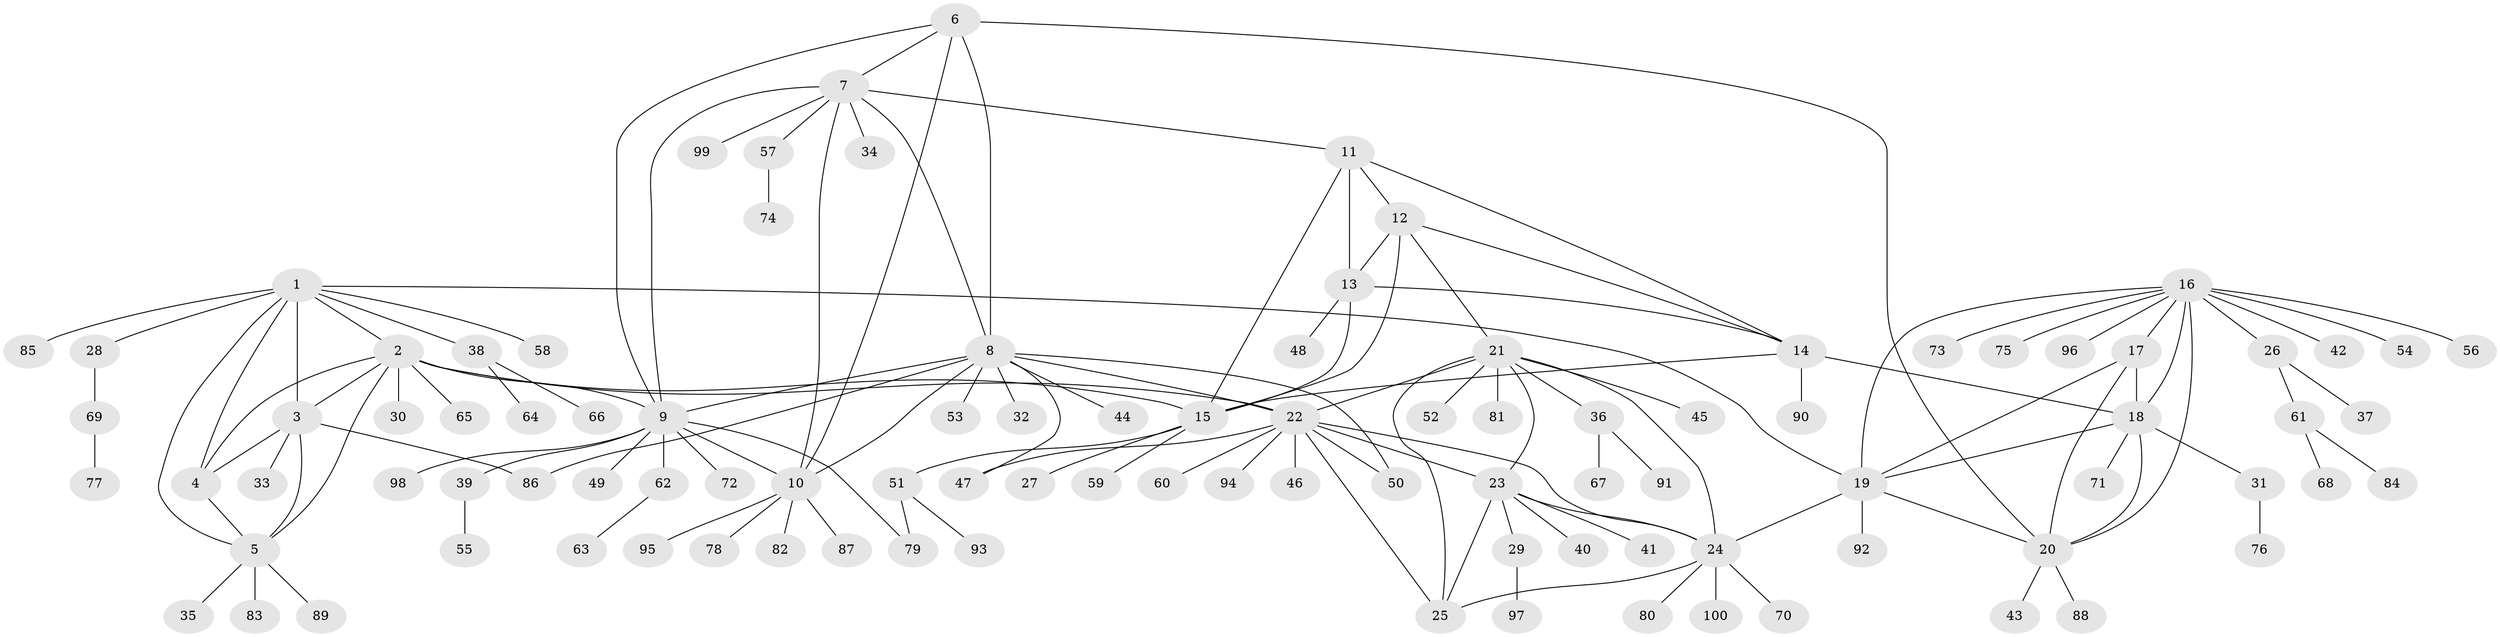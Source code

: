 // Generated by graph-tools (version 1.1) at 2025/55/03/09/25 04:55:15]
// undirected, 100 vertices, 139 edges
graph export_dot {
graph [start="1"]
  node [color=gray90,style=filled];
  1;
  2;
  3;
  4;
  5;
  6;
  7;
  8;
  9;
  10;
  11;
  12;
  13;
  14;
  15;
  16;
  17;
  18;
  19;
  20;
  21;
  22;
  23;
  24;
  25;
  26;
  27;
  28;
  29;
  30;
  31;
  32;
  33;
  34;
  35;
  36;
  37;
  38;
  39;
  40;
  41;
  42;
  43;
  44;
  45;
  46;
  47;
  48;
  49;
  50;
  51;
  52;
  53;
  54;
  55;
  56;
  57;
  58;
  59;
  60;
  61;
  62;
  63;
  64;
  65;
  66;
  67;
  68;
  69;
  70;
  71;
  72;
  73;
  74;
  75;
  76;
  77;
  78;
  79;
  80;
  81;
  82;
  83;
  84;
  85;
  86;
  87;
  88;
  89;
  90;
  91;
  92;
  93;
  94;
  95;
  96;
  97;
  98;
  99;
  100;
  1 -- 2;
  1 -- 3;
  1 -- 4;
  1 -- 5;
  1 -- 19;
  1 -- 28;
  1 -- 38;
  1 -- 58;
  1 -- 85;
  2 -- 3;
  2 -- 4;
  2 -- 5;
  2 -- 9;
  2 -- 15;
  2 -- 22;
  2 -- 30;
  2 -- 65;
  3 -- 4;
  3 -- 5;
  3 -- 33;
  3 -- 86;
  4 -- 5;
  5 -- 35;
  5 -- 83;
  5 -- 89;
  6 -- 7;
  6 -- 8;
  6 -- 9;
  6 -- 10;
  6 -- 20;
  7 -- 8;
  7 -- 9;
  7 -- 10;
  7 -- 11;
  7 -- 34;
  7 -- 57;
  7 -- 99;
  8 -- 9;
  8 -- 10;
  8 -- 22;
  8 -- 32;
  8 -- 44;
  8 -- 47;
  8 -- 50;
  8 -- 53;
  8 -- 86;
  9 -- 10;
  9 -- 39;
  9 -- 49;
  9 -- 62;
  9 -- 72;
  9 -- 79;
  9 -- 98;
  10 -- 78;
  10 -- 82;
  10 -- 87;
  10 -- 95;
  11 -- 12;
  11 -- 13;
  11 -- 14;
  11 -- 15;
  12 -- 13;
  12 -- 14;
  12 -- 15;
  12 -- 21;
  13 -- 14;
  13 -- 15;
  13 -- 48;
  14 -- 15;
  14 -- 18;
  14 -- 90;
  15 -- 27;
  15 -- 51;
  15 -- 59;
  16 -- 17;
  16 -- 18;
  16 -- 19;
  16 -- 20;
  16 -- 26;
  16 -- 42;
  16 -- 54;
  16 -- 56;
  16 -- 73;
  16 -- 75;
  16 -- 96;
  17 -- 18;
  17 -- 19;
  17 -- 20;
  18 -- 19;
  18 -- 20;
  18 -- 31;
  18 -- 71;
  19 -- 20;
  19 -- 24;
  19 -- 92;
  20 -- 43;
  20 -- 88;
  21 -- 22;
  21 -- 23;
  21 -- 24;
  21 -- 25;
  21 -- 36;
  21 -- 45;
  21 -- 52;
  21 -- 81;
  22 -- 23;
  22 -- 24;
  22 -- 25;
  22 -- 46;
  22 -- 47;
  22 -- 50;
  22 -- 60;
  22 -- 94;
  23 -- 24;
  23 -- 25;
  23 -- 29;
  23 -- 40;
  23 -- 41;
  24 -- 25;
  24 -- 70;
  24 -- 80;
  24 -- 100;
  26 -- 37;
  26 -- 61;
  28 -- 69;
  29 -- 97;
  31 -- 76;
  36 -- 67;
  36 -- 91;
  38 -- 64;
  38 -- 66;
  39 -- 55;
  51 -- 79;
  51 -- 93;
  57 -- 74;
  61 -- 68;
  61 -- 84;
  62 -- 63;
  69 -- 77;
}
